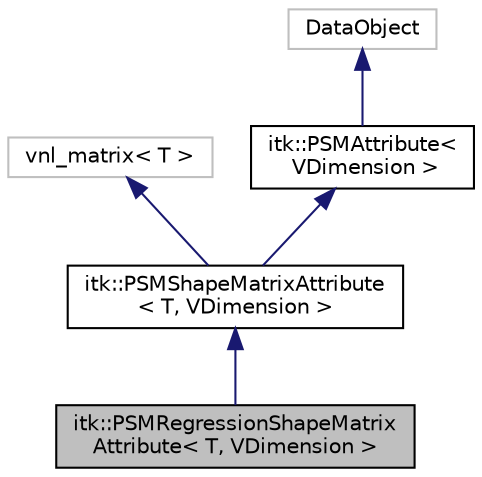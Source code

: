 digraph "itk::PSMRegressionShapeMatrixAttribute&lt; T, VDimension &gt;"
{
  edge [fontname="Helvetica",fontsize="10",labelfontname="Helvetica",labelfontsize="10"];
  node [fontname="Helvetica",fontsize="10",shape=record];
  Node1 [label="itk::PSMRegressionShapeMatrix\lAttribute\< T, VDimension \>",height=0.2,width=0.4,color="black", fillcolor="grey75", style="filled", fontcolor="black"];
  Node2 -> Node1 [dir="back",color="midnightblue",fontsize="10",style="solid",fontname="Helvetica"];
  Node2 [label="itk::PSMShapeMatrixAttribute\l\< T, VDimension \>",height=0.2,width=0.4,color="black", fillcolor="white", style="filled",URL="$classitk_1_1_p_s_m_shape_matrix_attribute.html",tooltip="Each column describes a shape. A shape may be composed of m_DomainsPerShape domains (default 1)..."];
  Node3 -> Node2 [dir="back",color="midnightblue",fontsize="10",style="solid",fontname="Helvetica"];
  Node3 [label="vnl_matrix\< T \>",height=0.2,width=0.4,color="grey75", fillcolor="white", style="filled"];
  Node4 -> Node2 [dir="back",color="midnightblue",fontsize="10",style="solid",fontname="Helvetica"];
  Node4 [label="itk::PSMAttribute\<\l VDimension \>",height=0.2,width=0.4,color="black", fillcolor="white", style="filled",URL="$classitk_1_1_p_s_m_attribute.html",tooltip="Base class for PSMParticleSystem attribute classes. "];
  Node5 -> Node4 [dir="back",color="midnightblue",fontsize="10",style="solid",fontname="Helvetica"];
  Node5 [label="DataObject",height=0.2,width=0.4,color="grey75", fillcolor="white", style="filled"];
}
